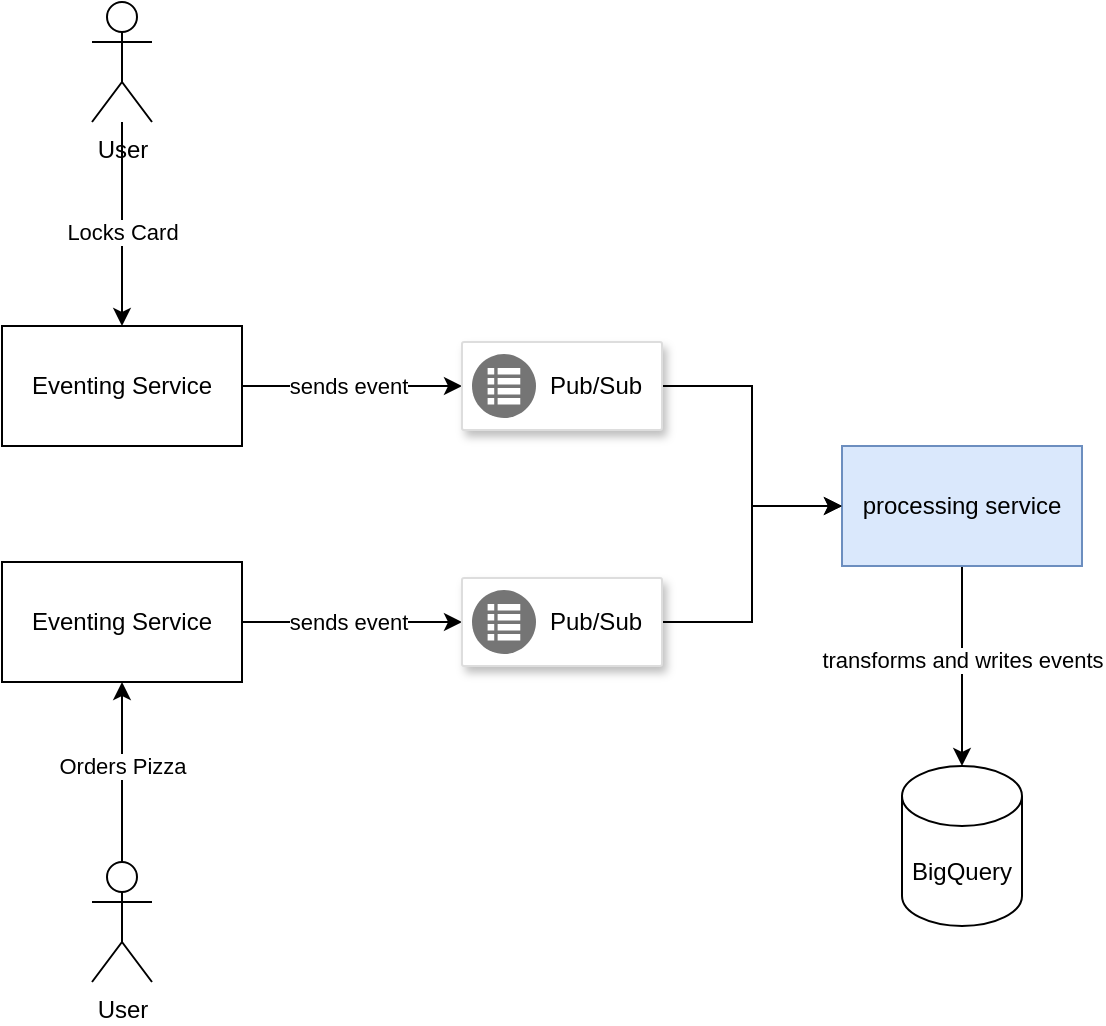<mxfile version="24.4.13" type="device">
  <diagram name="Page-1" id="jzmNe7Z45oCg1du9N0Ci">
    <mxGraphModel dx="1242" dy="1900" grid="1" gridSize="10" guides="1" tooltips="1" connect="1" arrows="1" fold="1" page="1" pageScale="1" pageWidth="827" pageHeight="1169" math="0" shadow="0">
      <root>
        <mxCell id="0" />
        <mxCell id="1" parent="0" />
        <mxCell id="o5grY7i1NChu_Qx1fXdT-12" style="edgeStyle=orthogonalEdgeStyle;rounded=0;orthogonalLoop=1;jettySize=auto;html=1;entryX=0;entryY=0.5;entryDx=0;entryDy=0;" edge="1" parent="1" source="o5grY7i1NChu_Qx1fXdT-21" target="o5grY7i1NChu_Qx1fXdT-11">
          <mxGeometry relative="1" as="geometry" />
        </mxCell>
        <mxCell id="o5grY7i1NChu_Qx1fXdT-1" value="Eventing Service" style="rounded=0;whiteSpace=wrap;html=1;" vertex="1" parent="1">
          <mxGeometry x="50" y="250" width="120" height="60" as="geometry" />
        </mxCell>
        <mxCell id="o5grY7i1NChu_Qx1fXdT-3" style="edgeStyle=orthogonalEdgeStyle;rounded=0;orthogonalLoop=1;jettySize=auto;html=1;entryX=0.5;entryY=1;entryDx=0;entryDy=0;" edge="1" parent="1" source="o5grY7i1NChu_Qx1fXdT-2" target="o5grY7i1NChu_Qx1fXdT-1">
          <mxGeometry relative="1" as="geometry">
            <Array as="points">
              <mxPoint x="110" y="330" />
              <mxPoint x="110" y="330" />
            </Array>
          </mxGeometry>
        </mxCell>
        <mxCell id="o5grY7i1NChu_Qx1fXdT-4" value="Orders Pizza" style="edgeLabel;html=1;align=center;verticalAlign=middle;resizable=0;points=[];" vertex="1" connectable="0" parent="o5grY7i1NChu_Qx1fXdT-3">
          <mxGeometry x="-0.215" y="-2" relative="1" as="geometry">
            <mxPoint x="-2" y="-13" as="offset" />
          </mxGeometry>
        </mxCell>
        <mxCell id="o5grY7i1NChu_Qx1fXdT-2" value="User" style="shape=umlActor;verticalLabelPosition=bottom;verticalAlign=top;html=1;outlineConnect=0;" vertex="1" parent="1">
          <mxGeometry x="95" y="400" width="30" height="60" as="geometry" />
        </mxCell>
        <mxCell id="o5grY7i1NChu_Qx1fXdT-16" style="edgeStyle=orthogonalEdgeStyle;rounded=0;orthogonalLoop=1;jettySize=auto;html=1;entryX=0.5;entryY=0;entryDx=0;entryDy=0;entryPerimeter=0;" edge="1" parent="1" source="o5grY7i1NChu_Qx1fXdT-11" target="o5grY7i1NChu_Qx1fXdT-18">
          <mxGeometry relative="1" as="geometry">
            <mxPoint x="710" y="222" as="targetPoint" />
          </mxGeometry>
        </mxCell>
        <mxCell id="o5grY7i1NChu_Qx1fXdT-17" value="transforms and writes events" style="edgeLabel;html=1;align=center;verticalAlign=middle;resizable=0;points=[];" vertex="1" connectable="0" parent="o5grY7i1NChu_Qx1fXdT-16">
          <mxGeometry x="-0.033" y="-2" relative="1" as="geometry">
            <mxPoint x="2" y="-2" as="offset" />
          </mxGeometry>
        </mxCell>
        <mxCell id="o5grY7i1NChu_Qx1fXdT-11" value="processing service" style="rounded=0;whiteSpace=wrap;html=1;fillColor=#dae8fc;strokeColor=#6c8ebf;" vertex="1" parent="1">
          <mxGeometry x="470" y="192" width="120" height="60" as="geometry" />
        </mxCell>
        <mxCell id="o5grY7i1NChu_Qx1fXdT-18" value="BigQuery" style="shape=cylinder3;whiteSpace=wrap;html=1;boundedLbl=1;backgroundOutline=1;size=15;" vertex="1" parent="1">
          <mxGeometry x="500" y="352" width="60" height="80" as="geometry" />
        </mxCell>
        <mxCell id="o5grY7i1NChu_Qx1fXdT-19" value="" style="edgeStyle=orthogonalEdgeStyle;rounded=0;orthogonalLoop=1;jettySize=auto;html=1;entryX=0;entryY=0.5;entryDx=0;entryDy=0;" edge="1" parent="1" source="o5grY7i1NChu_Qx1fXdT-1" target="o5grY7i1NChu_Qx1fXdT-21">
          <mxGeometry relative="1" as="geometry">
            <mxPoint x="200" y="280" as="sourcePoint" />
            <mxPoint x="440" y="280" as="targetPoint" />
          </mxGeometry>
        </mxCell>
        <mxCell id="o5grY7i1NChu_Qx1fXdT-20" value="sends event" style="edgeLabel;html=1;align=center;verticalAlign=middle;resizable=0;points=[];" vertex="1" connectable="0" parent="o5grY7i1NChu_Qx1fXdT-19">
          <mxGeometry x="-0.033" y="-3" relative="1" as="geometry">
            <mxPoint y="-3" as="offset" />
          </mxGeometry>
        </mxCell>
        <mxCell id="o5grY7i1NChu_Qx1fXdT-21" value="" style="strokeColor=#dddddd;shadow=1;strokeWidth=1;rounded=1;absoluteArcSize=1;arcSize=2;" vertex="1" parent="1">
          <mxGeometry x="280" y="258" width="100" height="44" as="geometry" />
        </mxCell>
        <mxCell id="o5grY7i1NChu_Qx1fXdT-22" value="Pub/Sub" style="sketch=0;dashed=0;connectable=0;html=1;fillColor=#757575;strokeColor=none;shape=mxgraph.gcp2.task_queues;part=1;labelPosition=right;verticalLabelPosition=middle;align=left;verticalAlign=middle;spacingLeft=5;fontSize=12;" vertex="1" parent="o5grY7i1NChu_Qx1fXdT-21">
          <mxGeometry y="0.5" width="32" height="32" relative="1" as="geometry">
            <mxPoint x="5" y="-16" as="offset" />
          </mxGeometry>
        </mxCell>
        <mxCell id="o5grY7i1NChu_Qx1fXdT-23" value="Eventing Service" style="rounded=0;whiteSpace=wrap;html=1;" vertex="1" parent="1">
          <mxGeometry x="50" y="132" width="120" height="60" as="geometry" />
        </mxCell>
        <mxCell id="o5grY7i1NChu_Qx1fXdT-33" style="edgeStyle=orthogonalEdgeStyle;rounded=0;orthogonalLoop=1;jettySize=auto;html=1;entryX=0.5;entryY=0;entryDx=0;entryDy=0;" edge="1" parent="1" source="o5grY7i1NChu_Qx1fXdT-26" target="o5grY7i1NChu_Qx1fXdT-23">
          <mxGeometry relative="1" as="geometry" />
        </mxCell>
        <mxCell id="o5grY7i1NChu_Qx1fXdT-34" value="Locks Card" style="edgeLabel;html=1;align=center;verticalAlign=middle;resizable=0;points=[];" vertex="1" connectable="0" parent="o5grY7i1NChu_Qx1fXdT-33">
          <mxGeometry x="0.067" y="-3" relative="1" as="geometry">
            <mxPoint x="3" as="offset" />
          </mxGeometry>
        </mxCell>
        <mxCell id="o5grY7i1NChu_Qx1fXdT-26" value="User" style="shape=umlActor;verticalLabelPosition=bottom;verticalAlign=top;html=1;outlineConnect=0;" vertex="1" parent="1">
          <mxGeometry x="95" y="-30" width="30" height="60" as="geometry" />
        </mxCell>
        <mxCell id="o5grY7i1NChu_Qx1fXdT-27" value="" style="edgeStyle=orthogonalEdgeStyle;rounded=0;orthogonalLoop=1;jettySize=auto;html=1;entryX=0;entryY=0.5;entryDx=0;entryDy=0;" edge="1" parent="1" source="o5grY7i1NChu_Qx1fXdT-23" target="o5grY7i1NChu_Qx1fXdT-29">
          <mxGeometry relative="1" as="geometry">
            <mxPoint x="200" y="162" as="sourcePoint" />
            <mxPoint x="440" y="162" as="targetPoint" />
          </mxGeometry>
        </mxCell>
        <mxCell id="o5grY7i1NChu_Qx1fXdT-28" value="sends event" style="edgeLabel;html=1;align=center;verticalAlign=middle;resizable=0;points=[];" vertex="1" connectable="0" parent="o5grY7i1NChu_Qx1fXdT-27">
          <mxGeometry x="-0.033" y="-3" relative="1" as="geometry">
            <mxPoint y="-3" as="offset" />
          </mxGeometry>
        </mxCell>
        <mxCell id="o5grY7i1NChu_Qx1fXdT-35" style="edgeStyle=orthogonalEdgeStyle;rounded=0;orthogonalLoop=1;jettySize=auto;html=1;entryX=0;entryY=0.5;entryDx=0;entryDy=0;" edge="1" parent="1" source="o5grY7i1NChu_Qx1fXdT-29" target="o5grY7i1NChu_Qx1fXdT-11">
          <mxGeometry relative="1" as="geometry" />
        </mxCell>
        <mxCell id="o5grY7i1NChu_Qx1fXdT-29" value="" style="strokeColor=#dddddd;shadow=1;strokeWidth=1;rounded=1;absoluteArcSize=1;arcSize=2;" vertex="1" parent="1">
          <mxGeometry x="280" y="140" width="100" height="44" as="geometry" />
        </mxCell>
        <mxCell id="o5grY7i1NChu_Qx1fXdT-30" value="Pub/Sub" style="sketch=0;dashed=0;connectable=0;html=1;fillColor=#757575;strokeColor=none;shape=mxgraph.gcp2.task_queues;part=1;labelPosition=right;verticalLabelPosition=middle;align=left;verticalAlign=middle;spacingLeft=5;fontSize=12;" vertex="1" parent="o5grY7i1NChu_Qx1fXdT-29">
          <mxGeometry y="0.5" width="32" height="32" relative="1" as="geometry">
            <mxPoint x="5" y="-16" as="offset" />
          </mxGeometry>
        </mxCell>
      </root>
    </mxGraphModel>
  </diagram>
</mxfile>
